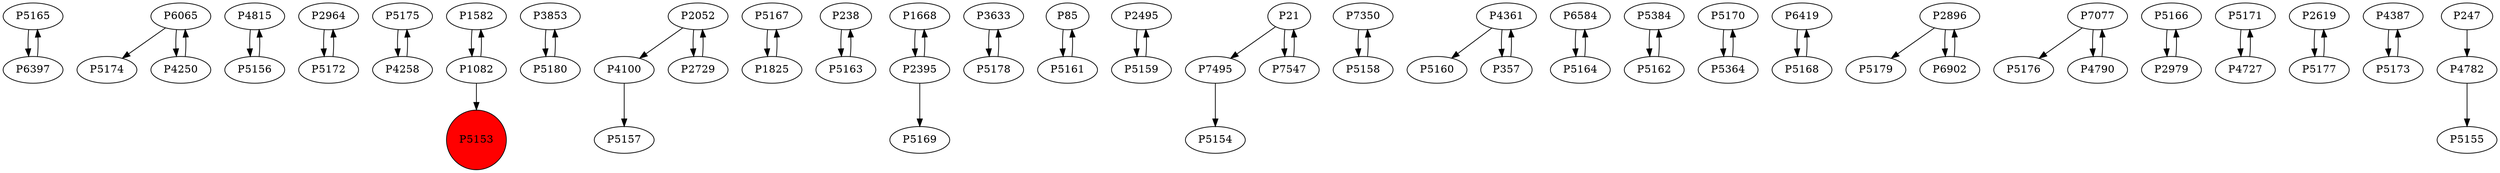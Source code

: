 digraph {
	P5165 -> P6397
	P6065 -> P5174
	P4815 -> P5156
	P2964 -> P5172
	P5175 -> P4258
	P1582 -> P1082
	P3853 -> P5180
	P2052 -> P4100
	P5167 -> P1825
	P4258 -> P5175
	P238 -> P5163
	P1668 -> P2395
	P4100 -> P5157
	P3633 -> P5178
	P2052 -> P2729
	P2395 -> P5169
	P4250 -> P6065
	P85 -> P5161
	P2495 -> P5159
	P1082 -> P1582
	P5159 -> P2495
	P6065 -> P4250
	P5180 -> P3853
	P21 -> P7495
	P7350 -> P5158
	P5172 -> P2964
	P4361 -> P5160
	P4361 -> P357
	P6584 -> P5164
	P5384 -> P5162
	P5170 -> P5364
	P6419 -> P5168
	P2395 -> P1668
	P2896 -> P5179
	P7077 -> P5176
	P2729 -> P2052
	P5158 -> P7350
	P4790 -> P7077
	P5156 -> P4815
	P5166 -> P2979
	P5178 -> P3633
	P2979 -> P5166
	P7495 -> P5154
	P2896 -> P6902
	P5161 -> P85
	P5171 -> P4727
	P7077 -> P4790
	P2619 -> P5177
	P1825 -> P5167
	P5364 -> P5170
	P4387 -> P5173
	P357 -> P4361
	P5164 -> P6584
	P5177 -> P2619
	P247 -> P4782
	P5163 -> P238
	P4727 -> P5171
	P6902 -> P2896
	P7547 -> P21
	P6397 -> P5165
	P1082 -> P5153
	P5173 -> P4387
	P4782 -> P5155
	P5168 -> P6419
	P5162 -> P5384
	P21 -> P7547
	P5153 [shape=circle]
	P5153 [style=filled]
	P5153 [fillcolor=red]
}